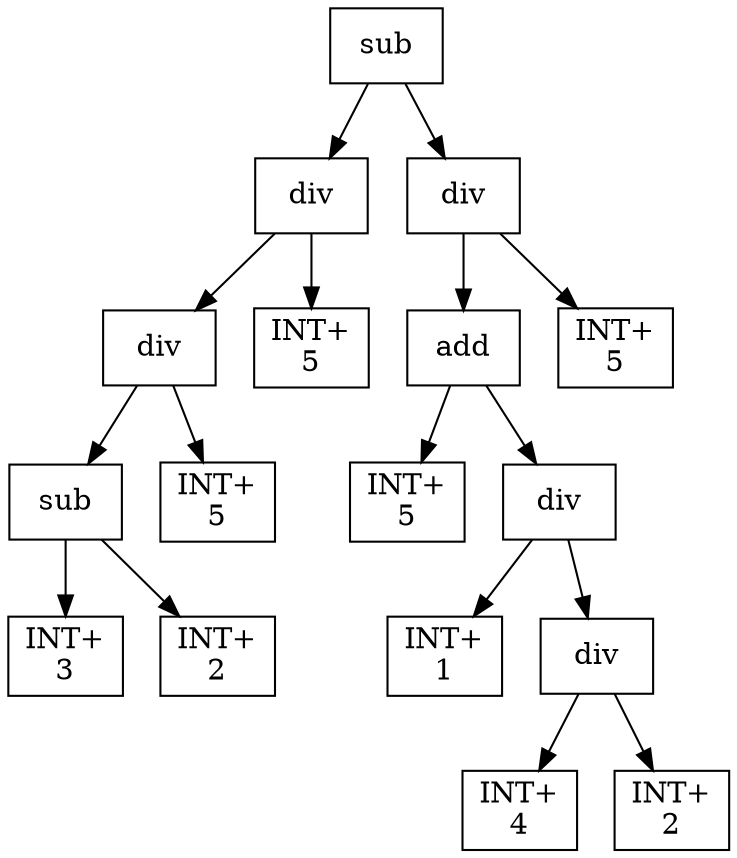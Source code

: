 digraph expr {
  node [shape=box];
  n1 [label="sub"];
  n2 [label="div"];
  n3 [label="div"];
  n4 [label="sub"];
  n5 [label="INT+\n3"];
  n6 [label="INT+\n2"];
  n4 -> n5;
  n4 -> n6;
  n7 [label="INT+\n5"];
  n3 -> n4;
  n3 -> n7;
  n8 [label="INT+\n5"];
  n2 -> n3;
  n2 -> n8;
  n9 [label="div"];
  n10 [label="add"];
  n11 [label="INT+\n5"];
  n12 [label="div"];
  n13 [label="INT+\n1"];
  n14 [label="div"];
  n15 [label="INT+\n4"];
  n16 [label="INT+\n2"];
  n14 -> n15;
  n14 -> n16;
  n12 -> n13;
  n12 -> n14;
  n10 -> n11;
  n10 -> n12;
  n17 [label="INT+\n5"];
  n9 -> n10;
  n9 -> n17;
  n1 -> n2;
  n1 -> n9;
}